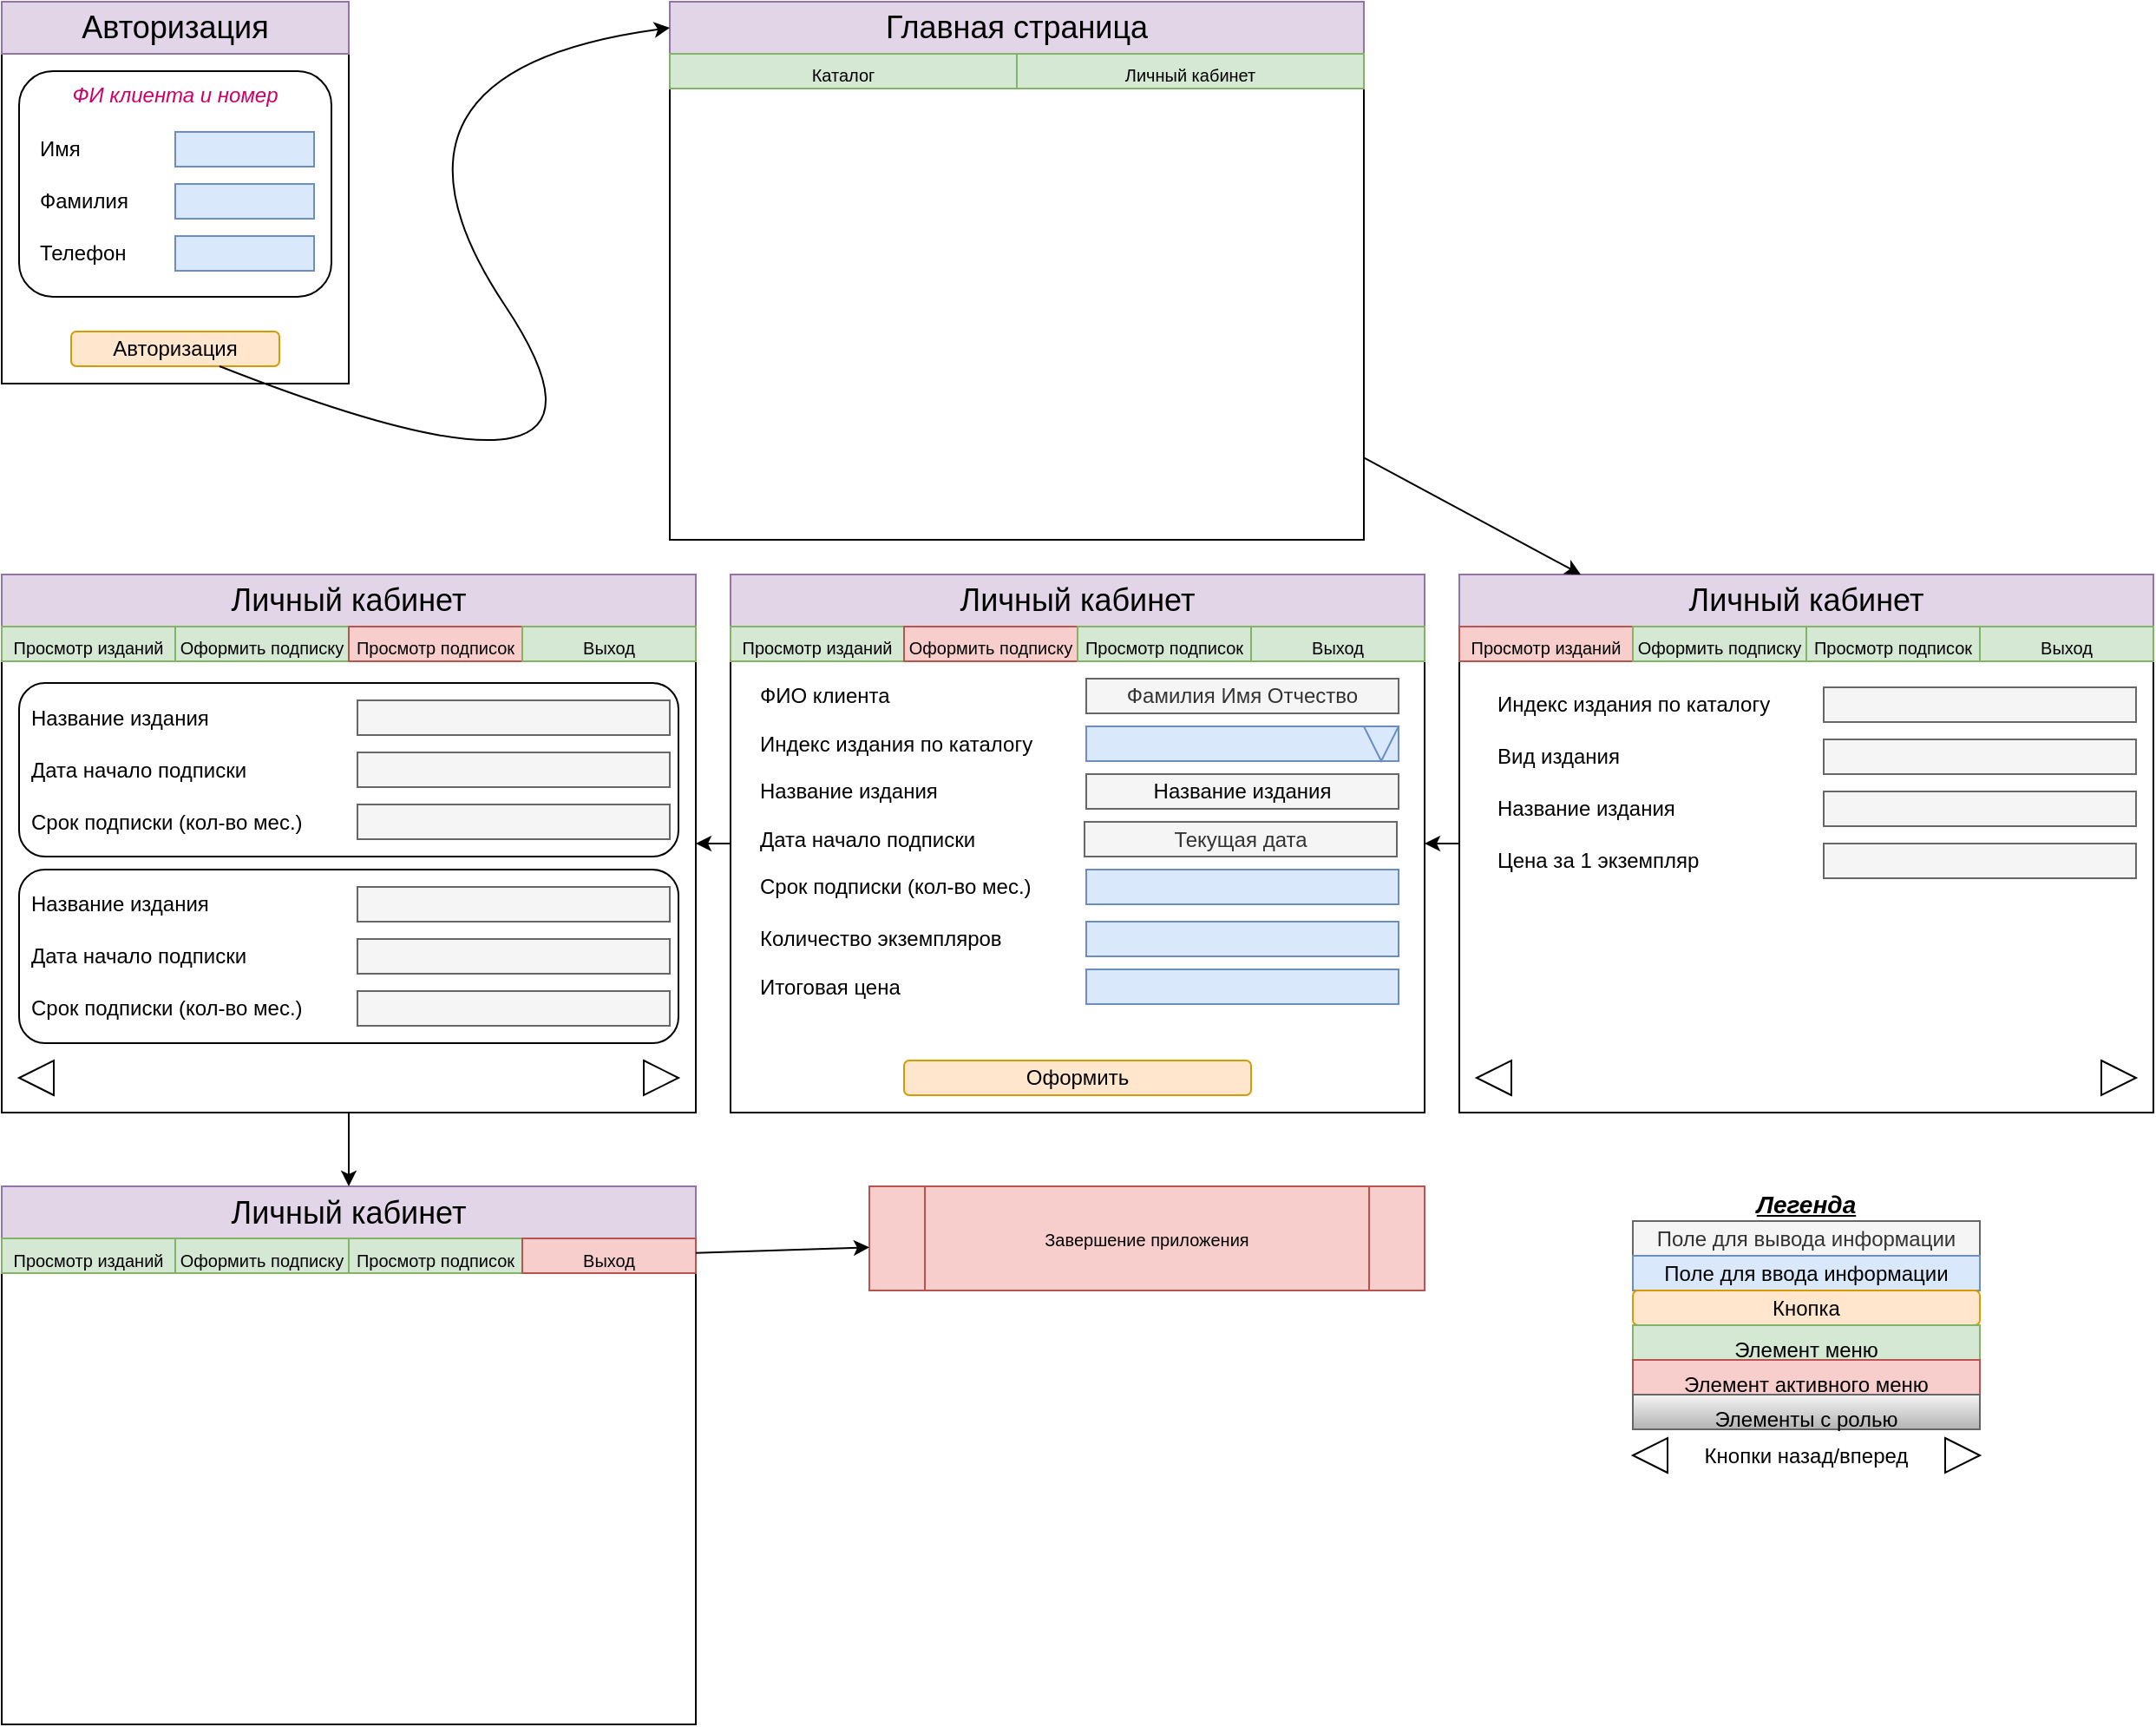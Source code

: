<mxfile version="24.7.5">
  <diagram name="Страница — 1" id="Xzd1bji_GdA-_0YpvKNI">
    <mxGraphModel dx="1292" dy="965" grid="1" gridSize="10" guides="1" tooltips="1" connect="1" arrows="1" fold="1" page="1" pageScale="1" pageWidth="827" pageHeight="1169" math="0" shadow="0">
      <root>
        <mxCell id="0" />
        <mxCell id="1" parent="0" />
        <mxCell id="Q36-Nd-DIAhg20786Joc-7" value="" style="rounded=0;whiteSpace=wrap;html=1;" parent="1" vertex="1">
          <mxGeometry width="200" height="220" as="geometry" />
        </mxCell>
        <mxCell id="Q36-Nd-DIAhg20786Joc-8" value="&lt;font style=&quot;font-size: 12px;&quot;&gt;Авторизация&lt;/font&gt;" style="rounded=1;whiteSpace=wrap;html=1;fillColor=#ffe6cc;strokeColor=#d79b00;" parent="1" vertex="1">
          <mxGeometry x="40" y="190" width="120" height="20" as="geometry" />
        </mxCell>
        <mxCell id="Q36-Nd-DIAhg20786Joc-9" value="&lt;span style=&quot;font-size: 18px;&quot;&gt;Авторизация&lt;/span&gt;" style="text;html=1;strokeColor=#9673a6;fillColor=#e1d5e7;align=center;verticalAlign=middle;whiteSpace=wrap;rounded=0;" parent="1" vertex="1">
          <mxGeometry width="200" height="30" as="geometry" />
        </mxCell>
        <mxCell id="Q36-Nd-DIAhg20786Joc-12" value="&lt;i&gt;&lt;font color=&quot;#cc0066&quot;&gt;ФИ клиента и номер&lt;/font&gt;&lt;/i&gt;" style="rounded=1;whiteSpace=wrap;html=1;align=center;verticalAlign=top;" parent="1" vertex="1">
          <mxGeometry x="10" y="40" width="180" height="130" as="geometry" />
        </mxCell>
        <mxCell id="Q36-Nd-DIAhg20786Joc-13" value="Имя" style="text;html=1;strokeColor=none;fillColor=none;align=left;verticalAlign=middle;whiteSpace=wrap;rounded=0;" parent="1" vertex="1">
          <mxGeometry x="20" y="75" width="80" height="20" as="geometry" />
        </mxCell>
        <mxCell id="Q36-Nd-DIAhg20786Joc-14" value="" style="rounded=0;whiteSpace=wrap;html=1;fillColor=#dae8fc;strokeColor=#6c8ebf;" parent="1" vertex="1">
          <mxGeometry x="100" y="75" width="80" height="20" as="geometry" />
        </mxCell>
        <mxCell id="Q36-Nd-DIAhg20786Joc-15" value="Фамилия" style="text;html=1;strokeColor=none;fillColor=none;align=left;verticalAlign=middle;whiteSpace=wrap;rounded=0;" parent="1" vertex="1">
          <mxGeometry x="20" y="105" width="80" height="20" as="geometry" />
        </mxCell>
        <mxCell id="Q36-Nd-DIAhg20786Joc-16" value="" style="rounded=0;whiteSpace=wrap;html=1;fillColor=#dae8fc;strokeColor=#6c8ebf;" parent="1" vertex="1">
          <mxGeometry x="100" y="105" width="80" height="20" as="geometry" />
        </mxCell>
        <mxCell id="Q36-Nd-DIAhg20786Joc-17" value="Телефон" style="text;html=1;strokeColor=none;fillColor=none;align=left;verticalAlign=middle;whiteSpace=wrap;rounded=0;" parent="1" vertex="1">
          <mxGeometry x="20" y="135" width="80" height="20" as="geometry" />
        </mxCell>
        <mxCell id="Q36-Nd-DIAhg20786Joc-18" value="" style="rounded=0;whiteSpace=wrap;html=1;fillColor=#dae8fc;strokeColor=#6c8ebf;" parent="1" vertex="1">
          <mxGeometry x="100" y="135" width="80" height="20" as="geometry" />
        </mxCell>
        <mxCell id="Q36-Nd-DIAhg20786Joc-35" value="" style="rounded=0;whiteSpace=wrap;html=1;" parent="1" vertex="1">
          <mxGeometry x="385" width="400" height="310" as="geometry" />
        </mxCell>
        <mxCell id="Q36-Nd-DIAhg20786Joc-36" value="&lt;font style=&quot;font-size: 18px&quot;&gt;Главная страница&lt;/font&gt;" style="text;html=1;strokeColor=#9673a6;fillColor=#e1d5e7;align=center;verticalAlign=middle;whiteSpace=wrap;rounded=0;" parent="1" vertex="1">
          <mxGeometry x="385" width="400" height="30" as="geometry" />
        </mxCell>
        <mxCell id="Q36-Nd-DIAhg20786Joc-39" value="&lt;font style=&quot;font-size: 10px&quot;&gt;Каталог&lt;br&gt;&lt;/font&gt;" style="rounded=0;whiteSpace=wrap;html=1;align=center;fillColor=#d5e8d4;strokeColor=#82b366;verticalAlign=top;fontSize=10;" parent="1" vertex="1">
          <mxGeometry x="385" y="30" width="200" height="20" as="geometry" />
        </mxCell>
        <mxCell id="Q36-Nd-DIAhg20786Joc-40" value="&lt;font style=&quot;font-size: 10px&quot;&gt;Личный кабинет&lt;br&gt;&lt;/font&gt;" style="rounded=0;whiteSpace=wrap;html=1;align=center;fillColor=#d5e8d4;strokeColor=#82b366;verticalAlign=top;fontSize=10;" parent="1" vertex="1">
          <mxGeometry x="585" y="30" width="200" height="20" as="geometry" />
        </mxCell>
        <mxCell id="Q36-Nd-DIAhg20786Joc-42" value="" style="curved=1;endArrow=classic;html=1;fontSize=10;entryX=0;entryY=0.5;entryDx=0;entryDy=0;" parent="1" source="Q36-Nd-DIAhg20786Joc-8" target="Q36-Nd-DIAhg20786Joc-36" edge="1">
          <mxGeometry width="50" height="50" relative="1" as="geometry">
            <mxPoint x="310" y="410" as="sourcePoint" />
            <mxPoint x="352.7" y="168.81" as="targetPoint" />
            <Array as="points">
              <mxPoint x="380" y="310" />
              <mxPoint x="200" y="40" />
            </Array>
          </mxGeometry>
        </mxCell>
        <mxCell id="Q36-Nd-DIAhg20786Joc-44" value="" style="rounded=0;whiteSpace=wrap;html=1;" parent="1" vertex="1">
          <mxGeometry x="840" y="330" width="400" height="310" as="geometry" />
        </mxCell>
        <mxCell id="Q36-Nd-DIAhg20786Joc-45" value="&lt;font style=&quot;font-size: 18px&quot;&gt;Личный кабинет&lt;/font&gt;" style="text;html=1;strokeColor=#9673a6;fillColor=#e1d5e7;align=center;verticalAlign=middle;whiteSpace=wrap;rounded=0;" parent="1" vertex="1">
          <mxGeometry x="840" y="330" width="400" height="30" as="geometry" />
        </mxCell>
        <mxCell id="Q36-Nd-DIAhg20786Joc-46" value="&lt;font style=&quot;font-size: 10px;&quot;&gt;Просмотр изданий&lt;/font&gt;" style="rounded=0;whiteSpace=wrap;html=1;align=center;fillColor=#f8cecc;strokeColor=#b85450;verticalAlign=top;fontSize=10;" parent="1" vertex="1">
          <mxGeometry x="840" y="360" width="100" height="20" as="geometry" />
        </mxCell>
        <mxCell id="Q36-Nd-DIAhg20786Joc-47" value="&lt;font style=&quot;font-size: 10px&quot;&gt;Оформить подписку&lt;br&gt;&lt;/font&gt;" style="rounded=0;whiteSpace=wrap;html=1;align=center;fillColor=#d5e8d4;strokeColor=#82b366;verticalAlign=top;fontSize=10;" parent="1" vertex="1">
          <mxGeometry x="940" y="360" width="100" height="20" as="geometry" />
        </mxCell>
        <mxCell id="Q36-Nd-DIAhg20786Joc-48" value="&lt;font style=&quot;font-size: 10px&quot;&gt;Просмотр подписок&lt;br&gt;&lt;/font&gt;" style="rounded=0;whiteSpace=wrap;html=1;align=center;fillColor=#d5e8d4;strokeColor=#82b366;verticalAlign=top;fontSize=10;" parent="1" vertex="1">
          <mxGeometry x="1040" y="360" width="100" height="20" as="geometry" />
        </mxCell>
        <mxCell id="Q36-Nd-DIAhg20786Joc-49" value="&lt;font style=&quot;font-size: 10px&quot;&gt;Выход&lt;br&gt;&lt;/font&gt;" style="rounded=0;whiteSpace=wrap;html=1;align=center;fillColor=#d5e8d4;strokeColor=#82b366;verticalAlign=top;fontSize=10;" parent="1" vertex="1">
          <mxGeometry x="1140" y="360" width="100" height="20" as="geometry" />
        </mxCell>
        <mxCell id="Q36-Nd-DIAhg20786Joc-50" value="" style="rounded=0;whiteSpace=wrap;html=1;" parent="1" vertex="1">
          <mxGeometry x="420" y="330" width="400" height="310" as="geometry" />
        </mxCell>
        <mxCell id="Q36-Nd-DIAhg20786Joc-51" value="&lt;font style=&quot;font-size: 18px&quot;&gt;Личный кабинет&lt;/font&gt;" style="text;html=1;strokeColor=#9673a6;fillColor=#e1d5e7;align=center;verticalAlign=middle;whiteSpace=wrap;rounded=0;" parent="1" vertex="1">
          <mxGeometry x="420" y="330" width="400" height="30" as="geometry" />
        </mxCell>
        <mxCell id="Q36-Nd-DIAhg20786Joc-52" value="&lt;font style=&quot;font-size: 10px;&quot;&gt;Просмотр изданий&lt;/font&gt;" style="rounded=0;whiteSpace=wrap;html=1;align=center;fillColor=#d5e8d4;strokeColor=#82b366;verticalAlign=top;fontSize=10;" parent="1" vertex="1">
          <mxGeometry x="420" y="360" width="100" height="20" as="geometry" />
        </mxCell>
        <mxCell id="Q36-Nd-DIAhg20786Joc-53" value="&lt;font style=&quot;font-size: 10px&quot;&gt;Оформить подписку&lt;br&gt;&lt;/font&gt;" style="rounded=0;whiteSpace=wrap;html=1;align=center;fillColor=#f8cecc;strokeColor=#b85450;verticalAlign=top;fontSize=10;" parent="1" vertex="1">
          <mxGeometry x="520" y="360" width="100" height="20" as="geometry" />
        </mxCell>
        <mxCell id="Q36-Nd-DIAhg20786Joc-54" value="&lt;font style=&quot;font-size: 10px&quot;&gt;Просмотр подписок&lt;br&gt;&lt;/font&gt;" style="rounded=0;whiteSpace=wrap;html=1;align=center;fillColor=#d5e8d4;strokeColor=#82b366;verticalAlign=top;fontSize=10;" parent="1" vertex="1">
          <mxGeometry x="620" y="360" width="100" height="20" as="geometry" />
        </mxCell>
        <mxCell id="Q36-Nd-DIAhg20786Joc-55" value="&lt;font style=&quot;font-size: 10px&quot;&gt;Выход&lt;br&gt;&lt;/font&gt;" style="rounded=0;whiteSpace=wrap;html=1;align=center;fillColor=#d5e8d4;strokeColor=#82b366;verticalAlign=top;fontSize=10;" parent="1" vertex="1">
          <mxGeometry x="720" y="360" width="100" height="20" as="geometry" />
        </mxCell>
        <mxCell id="Q36-Nd-DIAhg20786Joc-56" value="" style="rounded=0;whiteSpace=wrap;html=1;" parent="1" vertex="1">
          <mxGeometry y="330" width="400" height="310" as="geometry" />
        </mxCell>
        <mxCell id="Q36-Nd-DIAhg20786Joc-57" value="&lt;font style=&quot;font-size: 18px&quot;&gt;Личный кабинет&lt;/font&gt;" style="text;html=1;strokeColor=#9673a6;fillColor=#e1d5e7;align=center;verticalAlign=middle;whiteSpace=wrap;rounded=0;" parent="1" vertex="1">
          <mxGeometry y="330" width="400" height="30" as="geometry" />
        </mxCell>
        <mxCell id="Q36-Nd-DIAhg20786Joc-58" value="&lt;font style=&quot;font-size: 10px;&quot;&gt;Просмотр изданий&lt;/font&gt;" style="rounded=0;whiteSpace=wrap;html=1;align=center;fillColor=#d5e8d4;strokeColor=#82b366;verticalAlign=top;fontSize=10;" parent="1" vertex="1">
          <mxGeometry y="360" width="100" height="20" as="geometry" />
        </mxCell>
        <mxCell id="Q36-Nd-DIAhg20786Joc-59" value="&lt;font style=&quot;font-size: 10px&quot;&gt;Оформить подписку&lt;br&gt;&lt;/font&gt;" style="rounded=0;whiteSpace=wrap;html=1;align=center;fillColor=#d5e8d4;strokeColor=#82b366;verticalAlign=top;fontSize=10;" parent="1" vertex="1">
          <mxGeometry x="100" y="360" width="100" height="20" as="geometry" />
        </mxCell>
        <mxCell id="Q36-Nd-DIAhg20786Joc-60" value="&lt;font style=&quot;font-size: 10px&quot;&gt;Просмотр подписок&lt;br&gt;&lt;/font&gt;" style="rounded=0;whiteSpace=wrap;html=1;align=center;fillColor=#f8cecc;strokeColor=#b85450;verticalAlign=top;fontSize=10;" parent="1" vertex="1">
          <mxGeometry x="200" y="360" width="100" height="20" as="geometry" />
        </mxCell>
        <mxCell id="Q36-Nd-DIAhg20786Joc-61" value="&lt;font style=&quot;font-size: 10px&quot;&gt;Выход&lt;br&gt;&lt;/font&gt;" style="rounded=0;whiteSpace=wrap;html=1;align=center;fillColor=#d5e8d4;strokeColor=#82b366;verticalAlign=top;fontSize=10;" parent="1" vertex="1">
          <mxGeometry x="300" y="360" width="100" height="20" as="geometry" />
        </mxCell>
        <mxCell id="Q36-Nd-DIAhg20786Joc-62" value="" style="rounded=0;whiteSpace=wrap;html=1;" parent="1" vertex="1">
          <mxGeometry y="682.5" width="400" height="310" as="geometry" />
        </mxCell>
        <mxCell id="Q36-Nd-DIAhg20786Joc-63" value="&lt;font style=&quot;font-size: 18px&quot;&gt;Личный кабинет&lt;/font&gt;" style="text;html=1;strokeColor=#9673a6;fillColor=#e1d5e7;align=center;verticalAlign=middle;whiteSpace=wrap;rounded=0;" parent="1" vertex="1">
          <mxGeometry y="682.5" width="400" height="30" as="geometry" />
        </mxCell>
        <mxCell id="Q36-Nd-DIAhg20786Joc-64" value="&lt;font style=&quot;font-size: 10px;&quot;&gt;Просмотр изданий&lt;/font&gt;" style="rounded=0;whiteSpace=wrap;html=1;align=center;fillColor=#d5e8d4;strokeColor=#82b366;verticalAlign=top;fontSize=10;" parent="1" vertex="1">
          <mxGeometry y="712.5" width="100" height="20" as="geometry" />
        </mxCell>
        <mxCell id="Q36-Nd-DIAhg20786Joc-65" value="&lt;font style=&quot;font-size: 10px&quot;&gt;Оформить подписку&lt;br&gt;&lt;/font&gt;" style="rounded=0;whiteSpace=wrap;html=1;align=center;fillColor=#d5e8d4;strokeColor=#82b366;verticalAlign=top;fontSize=10;" parent="1" vertex="1">
          <mxGeometry x="100" y="712.5" width="100" height="20" as="geometry" />
        </mxCell>
        <mxCell id="Q36-Nd-DIAhg20786Joc-66" value="&lt;font style=&quot;font-size: 10px&quot;&gt;Просмотр подписок&lt;br&gt;&lt;/font&gt;" style="rounded=0;whiteSpace=wrap;html=1;align=center;fillColor=#d5e8d4;strokeColor=#82b366;verticalAlign=top;fontSize=10;" parent="1" vertex="1">
          <mxGeometry x="200" y="712.5" width="100" height="20" as="geometry" />
        </mxCell>
        <mxCell id="Q36-Nd-DIAhg20786Joc-67" value="&lt;font style=&quot;font-size: 10px&quot;&gt;Выход&lt;br&gt;&lt;/font&gt;" style="rounded=0;whiteSpace=wrap;html=1;align=center;fillColor=#f8cecc;strokeColor=#b85450;verticalAlign=top;fontSize=10;" parent="1" vertex="1">
          <mxGeometry x="300" y="712.5" width="100" height="20" as="geometry" />
        </mxCell>
        <mxCell id="Q36-Nd-DIAhg20786Joc-68" value="Завершение приложения" style="shape=process;whiteSpace=wrap;html=1;backgroundOutline=1;fontSize=10;align=center;fillColor=#f8cecc;strokeColor=#b85450;" parent="1" vertex="1">
          <mxGeometry x="500" y="682.5" width="320" height="60" as="geometry" />
        </mxCell>
        <mxCell id="Q36-Nd-DIAhg20786Joc-69" value="" style="endArrow=classic;html=1;fontSize=10;" parent="1" source="Q36-Nd-DIAhg20786Joc-67" target="Q36-Nd-DIAhg20786Joc-68" edge="1">
          <mxGeometry width="50" height="50" relative="1" as="geometry">
            <mxPoint x="320" y="810" as="sourcePoint" />
            <mxPoint x="370" y="760" as="targetPoint" />
          </mxGeometry>
        </mxCell>
        <mxCell id="Q36-Nd-DIAhg20786Joc-70" value="Индекс издания по каталогу" style="text;html=1;strokeColor=none;fillColor=none;align=left;verticalAlign=middle;whiteSpace=wrap;rounded=0;" parent="1" vertex="1">
          <mxGeometry x="860" y="395" width="180" height="20" as="geometry" />
        </mxCell>
        <mxCell id="Q36-Nd-DIAhg20786Joc-71" value="" style="rounded=0;whiteSpace=wrap;html=1;fillColor=#f5f5f5;strokeColor=#666666;fontColor=#333333;" parent="1" vertex="1">
          <mxGeometry x="1050" y="395" width="180" height="20" as="geometry" />
        </mxCell>
        <mxCell id="Q36-Nd-DIAhg20786Joc-72" value="Вид издания" style="text;html=1;strokeColor=none;fillColor=none;align=left;verticalAlign=middle;whiteSpace=wrap;rounded=0;" parent="1" vertex="1">
          <mxGeometry x="860" y="425" width="180" height="20" as="geometry" />
        </mxCell>
        <mxCell id="Q36-Nd-DIAhg20786Joc-73" value="" style="rounded=0;whiteSpace=wrap;html=1;fillColor=#f5f5f5;strokeColor=#666666;fontColor=#333333;" parent="1" vertex="1">
          <mxGeometry x="1050" y="425" width="180" height="20" as="geometry" />
        </mxCell>
        <mxCell id="Q36-Nd-DIAhg20786Joc-74" value="Название издания" style="text;html=1;strokeColor=none;fillColor=none;align=left;verticalAlign=middle;whiteSpace=wrap;rounded=0;" parent="1" vertex="1">
          <mxGeometry x="860" y="455" width="180" height="20" as="geometry" />
        </mxCell>
        <mxCell id="Q36-Nd-DIAhg20786Joc-75" value="" style="rounded=0;whiteSpace=wrap;html=1;fillColor=#f5f5f5;strokeColor=#666666;fontColor=#333333;" parent="1" vertex="1">
          <mxGeometry x="1050" y="455" width="180" height="20" as="geometry" />
        </mxCell>
        <mxCell id="Q36-Nd-DIAhg20786Joc-76" value="Цена за 1 экземпляр" style="text;html=1;strokeColor=none;fillColor=none;align=left;verticalAlign=middle;whiteSpace=wrap;rounded=0;" parent="1" vertex="1">
          <mxGeometry x="860" y="485" width="180" height="20" as="geometry" />
        </mxCell>
        <mxCell id="Q36-Nd-DIAhg20786Joc-77" value="" style="rounded=0;whiteSpace=wrap;html=1;fillColor=#f5f5f5;strokeColor=#666666;fontColor=#333333;" parent="1" vertex="1">
          <mxGeometry x="1050" y="485" width="180" height="20" as="geometry" />
        </mxCell>
        <mxCell id="Q36-Nd-DIAhg20786Joc-78" value="" style="triangle;whiteSpace=wrap;html=1;fontSize=10;align=center;" parent="1" vertex="1">
          <mxGeometry x="1210" y="610" width="20" height="20" as="geometry" />
        </mxCell>
        <mxCell id="Q36-Nd-DIAhg20786Joc-79" value="" style="triangle;whiteSpace=wrap;html=1;fontSize=10;align=center;rotation=180;" parent="1" vertex="1">
          <mxGeometry x="850" y="610" width="20" height="20" as="geometry" />
        </mxCell>
        <mxCell id="Q36-Nd-DIAhg20786Joc-80" value="Индекс издания по каталогу" style="text;html=1;strokeColor=none;fillColor=none;align=left;verticalAlign=middle;whiteSpace=wrap;rounded=0;" parent="1" vertex="1">
          <mxGeometry x="435" y="417.5" width="180" height="20" as="geometry" />
        </mxCell>
        <mxCell id="Q36-Nd-DIAhg20786Joc-81" value="" style="rounded=0;whiteSpace=wrap;html=1;fillColor=#dae8fc;strokeColor=#6c8ebf;" parent="1" vertex="1">
          <mxGeometry x="625" y="417.5" width="180" height="20" as="geometry" />
        </mxCell>
        <mxCell id="Q36-Nd-DIAhg20786Joc-82" value="" style="triangle;whiteSpace=wrap;html=1;fontSize=10;align=center;rotation=90;fillColor=#dae8fc;strokeColor=#6c8ebf;" parent="1" vertex="1">
          <mxGeometry x="785" y="417.5" width="20" height="20" as="geometry" />
        </mxCell>
        <mxCell id="Q36-Nd-DIAhg20786Joc-83" value="Дата начало подписки" style="text;html=1;strokeColor=none;fillColor=none;align=left;verticalAlign=middle;whiteSpace=wrap;rounded=0;" parent="1" vertex="1">
          <mxGeometry x="435" y="472.5" width="180" height="20" as="geometry" />
        </mxCell>
        <mxCell id="Q36-Nd-DIAhg20786Joc-84" value="Текущая дата" style="rounded=0;whiteSpace=wrap;html=1;fillColor=#f5f5f5;strokeColor=#666666;fontColor=#333333;" parent="1" vertex="1">
          <mxGeometry x="624" y="472.5" width="180" height="20" as="geometry" />
        </mxCell>
        <mxCell id="Q36-Nd-DIAhg20786Joc-85" value="Срок подписки (кол-во мес.)" style="text;html=1;strokeColor=none;fillColor=none;align=left;verticalAlign=middle;whiteSpace=wrap;rounded=0;" parent="1" vertex="1">
          <mxGeometry x="435" y="500" width="180" height="20" as="geometry" />
        </mxCell>
        <mxCell id="Q36-Nd-DIAhg20786Joc-86" value="" style="rounded=0;whiteSpace=wrap;html=1;fillColor=#dae8fc;strokeColor=#6c8ebf;" parent="1" vertex="1">
          <mxGeometry x="625" y="500" width="180" height="20" as="geometry" />
        </mxCell>
        <mxCell id="Q36-Nd-DIAhg20786Joc-87" value="Оформить" style="rounded=1;whiteSpace=wrap;html=1;fillColor=#ffe6cc;strokeColor=#d79b00;" parent="1" vertex="1">
          <mxGeometry x="520" y="610" width="200" height="20" as="geometry" />
        </mxCell>
        <mxCell id="Q36-Nd-DIAhg20786Joc-88" value="ФИО клиента" style="text;html=1;strokeColor=none;fillColor=none;align=left;verticalAlign=middle;whiteSpace=wrap;rounded=0;" parent="1" vertex="1">
          <mxGeometry x="435" y="390" width="180" height="20" as="geometry" />
        </mxCell>
        <mxCell id="Q36-Nd-DIAhg20786Joc-89" value="Фамилия Имя Отчество" style="rounded=0;whiteSpace=wrap;html=1;fillColor=#f5f5f5;strokeColor=#666666;fontColor=#333333;" parent="1" vertex="1">
          <mxGeometry x="625" y="390" width="180" height="20" as="geometry" />
        </mxCell>
        <mxCell id="Q36-Nd-DIAhg20786Joc-90" value="" style="rounded=1;whiteSpace=wrap;html=1;fontSize=10;align=center;" parent="1" vertex="1">
          <mxGeometry x="10" y="392.5" width="380" height="100" as="geometry" />
        </mxCell>
        <mxCell id="Q36-Nd-DIAhg20786Joc-91" value="Название издания" style="text;html=1;strokeColor=none;fillColor=none;align=left;verticalAlign=middle;whiteSpace=wrap;rounded=0;" parent="1" vertex="1">
          <mxGeometry x="15" y="402.5" width="180" height="20" as="geometry" />
        </mxCell>
        <mxCell id="Q36-Nd-DIAhg20786Joc-92" value="" style="rounded=0;whiteSpace=wrap;html=1;fillColor=#f5f5f5;strokeColor=#666666;fontColor=#333333;" parent="1" vertex="1">
          <mxGeometry x="205" y="402.5" width="180" height="20" as="geometry" />
        </mxCell>
        <mxCell id="Q36-Nd-DIAhg20786Joc-93" value="Дата начало подписки" style="text;html=1;strokeColor=none;fillColor=none;align=left;verticalAlign=middle;whiteSpace=wrap;rounded=0;" parent="1" vertex="1">
          <mxGeometry x="15" y="432.5" width="180" height="20" as="geometry" />
        </mxCell>
        <mxCell id="Q36-Nd-DIAhg20786Joc-94" value="" style="rounded=0;whiteSpace=wrap;html=1;fillColor=#f5f5f5;strokeColor=#666666;fontColor=#333333;" parent="1" vertex="1">
          <mxGeometry x="205" y="432.5" width="180" height="20" as="geometry" />
        </mxCell>
        <mxCell id="Q36-Nd-DIAhg20786Joc-95" value="Срок подписки (кол-во мес.)" style="text;html=1;strokeColor=none;fillColor=none;align=left;verticalAlign=middle;whiteSpace=wrap;rounded=0;" parent="1" vertex="1">
          <mxGeometry x="15" y="462.5" width="180" height="20" as="geometry" />
        </mxCell>
        <mxCell id="Q36-Nd-DIAhg20786Joc-96" value="" style="rounded=0;whiteSpace=wrap;html=1;fillColor=#f5f5f5;strokeColor=#666666;fontColor=#333333;" parent="1" vertex="1">
          <mxGeometry x="205" y="462.5" width="180" height="20" as="geometry" />
        </mxCell>
        <mxCell id="Q36-Nd-DIAhg20786Joc-97" value="Количество экземпляров" style="text;html=1;strokeColor=none;fillColor=none;align=left;verticalAlign=middle;whiteSpace=wrap;rounded=0;" parent="1" vertex="1">
          <mxGeometry x="435" y="530" width="180" height="20" as="geometry" />
        </mxCell>
        <mxCell id="Q36-Nd-DIAhg20786Joc-98" value="" style="rounded=0;whiteSpace=wrap;html=1;fillColor=#dae8fc;strokeColor=#6c8ebf;" parent="1" vertex="1">
          <mxGeometry x="625" y="530" width="180" height="20" as="geometry" />
        </mxCell>
        <mxCell id="Q36-Nd-DIAhg20786Joc-99" value="Название издания" style="text;html=1;strokeColor=none;fillColor=none;align=left;verticalAlign=middle;whiteSpace=wrap;rounded=0;" parent="1" vertex="1">
          <mxGeometry x="435" y="445" width="180" height="20" as="geometry" />
        </mxCell>
        <mxCell id="Q36-Nd-DIAhg20786Joc-100" value="&lt;span style=&quot;color: rgb(0 , 0 , 0) ; text-align: left&quot;&gt;Название издания&lt;/span&gt;" style="rounded=0;whiteSpace=wrap;html=1;fillColor=#f5f5f5;strokeColor=#666666;fontColor=#333333;" parent="1" vertex="1">
          <mxGeometry x="625" y="445" width="180" height="20" as="geometry" />
        </mxCell>
        <mxCell id="Q36-Nd-DIAhg20786Joc-101" value="Итоговая цена" style="text;html=1;strokeColor=none;fillColor=none;align=left;verticalAlign=middle;whiteSpace=wrap;rounded=0;" parent="1" vertex="1">
          <mxGeometry x="435" y="557.5" width="180" height="20" as="geometry" />
        </mxCell>
        <mxCell id="Q36-Nd-DIAhg20786Joc-102" value="" style="rounded=0;whiteSpace=wrap;html=1;fillColor=#dae8fc;strokeColor=#6c8ebf;" parent="1" vertex="1">
          <mxGeometry x="625" y="557.5" width="180" height="20" as="geometry" />
        </mxCell>
        <mxCell id="Q36-Nd-DIAhg20786Joc-103" value="" style="rounded=1;whiteSpace=wrap;html=1;fontSize=10;align=center;" parent="1" vertex="1">
          <mxGeometry x="10" y="500" width="380" height="100" as="geometry" />
        </mxCell>
        <mxCell id="Q36-Nd-DIAhg20786Joc-104" value="Название издания" style="text;html=1;strokeColor=none;fillColor=none;align=left;verticalAlign=middle;whiteSpace=wrap;rounded=0;" parent="1" vertex="1">
          <mxGeometry x="15" y="510" width="180" height="20" as="geometry" />
        </mxCell>
        <mxCell id="Q36-Nd-DIAhg20786Joc-105" value="" style="rounded=0;whiteSpace=wrap;html=1;fillColor=#f5f5f5;strokeColor=#666666;fontColor=#333333;" parent="1" vertex="1">
          <mxGeometry x="205" y="510" width="180" height="20" as="geometry" />
        </mxCell>
        <mxCell id="Q36-Nd-DIAhg20786Joc-106" value="Дата начало подписки" style="text;html=1;strokeColor=none;fillColor=none;align=left;verticalAlign=middle;whiteSpace=wrap;rounded=0;" parent="1" vertex="1">
          <mxGeometry x="15" y="540" width="180" height="20" as="geometry" />
        </mxCell>
        <mxCell id="Q36-Nd-DIAhg20786Joc-107" value="" style="rounded=0;whiteSpace=wrap;html=1;fillColor=#f5f5f5;strokeColor=#666666;fontColor=#333333;" parent="1" vertex="1">
          <mxGeometry x="205" y="540" width="180" height="20" as="geometry" />
        </mxCell>
        <mxCell id="Q36-Nd-DIAhg20786Joc-108" value="Срок подписки (кол-во мес.)" style="text;html=1;strokeColor=none;fillColor=none;align=left;verticalAlign=middle;whiteSpace=wrap;rounded=0;" parent="1" vertex="1">
          <mxGeometry x="15" y="570" width="180" height="20" as="geometry" />
        </mxCell>
        <mxCell id="Q36-Nd-DIAhg20786Joc-109" value="" style="rounded=0;whiteSpace=wrap;html=1;fillColor=#f5f5f5;strokeColor=#666666;fontColor=#333333;" parent="1" vertex="1">
          <mxGeometry x="205" y="570" width="180" height="20" as="geometry" />
        </mxCell>
        <mxCell id="Q36-Nd-DIAhg20786Joc-110" value="" style="triangle;whiteSpace=wrap;html=1;fontSize=10;align=center;" parent="1" vertex="1">
          <mxGeometry x="370" y="610" width="20" height="20" as="geometry" />
        </mxCell>
        <mxCell id="Q36-Nd-DIAhg20786Joc-111" value="" style="triangle;whiteSpace=wrap;html=1;fontSize=10;align=center;rotation=180;" parent="1" vertex="1">
          <mxGeometry x="10" y="610" width="20" height="20" as="geometry" />
        </mxCell>
        <mxCell id="Q36-Nd-DIAhg20786Joc-112" value="Поле для вывода информации" style="rounded=0;whiteSpace=wrap;html=1;fillColor=#f5f5f5;strokeColor=#666666;fontColor=#333333;" parent="1" vertex="1">
          <mxGeometry x="940" y="702.5" width="200" height="20" as="geometry" />
        </mxCell>
        <mxCell id="Q36-Nd-DIAhg20786Joc-113" value="Поле для ввода информации" style="rounded=0;whiteSpace=wrap;html=1;fillColor=#dae8fc;strokeColor=#6c8ebf;" parent="1" vertex="1">
          <mxGeometry x="940" y="722.5" width="200" height="20" as="geometry" />
        </mxCell>
        <mxCell id="Q36-Nd-DIAhg20786Joc-114" value="Кнопка" style="rounded=1;whiteSpace=wrap;html=1;fillColor=#ffe6cc;strokeColor=#d79b00;" parent="1" vertex="1">
          <mxGeometry x="940" y="742.5" width="200" height="20" as="geometry" />
        </mxCell>
        <mxCell id="Q36-Nd-DIAhg20786Joc-115" value="&lt;font style=&quot;font-size: 14px;&quot;&gt;Легенда&lt;/font&gt;" style="text;html=1;strokeColor=none;fillColor=none;align=center;verticalAlign=middle;whiteSpace=wrap;rounded=0;fontSize=14;fontStyle=7" parent="1" vertex="1">
          <mxGeometry x="940" y="682.5" width="200" height="20" as="geometry" />
        </mxCell>
        <mxCell id="Q36-Nd-DIAhg20786Joc-116" value="&lt;font style=&quot;font-size: 12px;&quot;&gt;Элемент меню&lt;/font&gt;" style="rounded=0;whiteSpace=wrap;html=1;align=center;fillColor=#d5e8d4;strokeColor=#82b366;verticalAlign=top;fontSize=12;" parent="1" vertex="1">
          <mxGeometry x="940" y="762.5" width="200" height="20" as="geometry" />
        </mxCell>
        <mxCell id="Q36-Nd-DIAhg20786Joc-117" value="&lt;font style=&quot;font-size: 12px;&quot;&gt;Элемент активного меню&lt;/font&gt;" style="rounded=0;whiteSpace=wrap;html=1;align=center;fillColor=#f8cecc;strokeColor=#b85450;verticalAlign=top;fontSize=12;" parent="1" vertex="1">
          <mxGeometry x="940" y="782.5" width="200" height="20" as="geometry" />
        </mxCell>
        <mxCell id="Q36-Nd-DIAhg20786Joc-118" value="" style="triangle;whiteSpace=wrap;html=1;fontSize=10;align=center;rotation=180;" parent="1" vertex="1">
          <mxGeometry x="940" y="827.5" width="20" height="20" as="geometry" />
        </mxCell>
        <mxCell id="Q36-Nd-DIAhg20786Joc-119" value="" style="triangle;whiteSpace=wrap;html=1;fontSize=10;align=center;" parent="1" vertex="1">
          <mxGeometry x="1120" y="827.5" width="20" height="20" as="geometry" />
        </mxCell>
        <mxCell id="Q36-Nd-DIAhg20786Joc-120" value="Кнопки назад/вперед" style="text;html=1;strokeColor=none;fillColor=none;align=center;verticalAlign=middle;whiteSpace=wrap;rounded=0;fontSize=12;" parent="1" vertex="1">
          <mxGeometry x="960" y="827.5" width="160" height="20" as="geometry" />
        </mxCell>
        <mxCell id="Q36-Nd-DIAhg20786Joc-121" value="" style="endArrow=classic;html=1;fontSize=12;" parent="1" source="Q36-Nd-DIAhg20786Joc-35" edge="1">
          <mxGeometry width="50" height="50" relative="1" as="geometry">
            <mxPoint x="730" y="250" as="sourcePoint" />
            <mxPoint x="910" y="330" as="targetPoint" />
          </mxGeometry>
        </mxCell>
        <mxCell id="Q36-Nd-DIAhg20786Joc-122" value="" style="endArrow=classic;html=1;fontSize=12;" parent="1" source="Q36-Nd-DIAhg20786Joc-44" target="Q36-Nd-DIAhg20786Joc-50" edge="1">
          <mxGeometry width="50" height="50" relative="1" as="geometry">
            <mxPoint x="1250.0" y="165" as="sourcePoint" />
            <mxPoint x="1270.0" y="165" as="targetPoint" />
          </mxGeometry>
        </mxCell>
        <mxCell id="Q36-Nd-DIAhg20786Joc-123" value="" style="endArrow=classic;html=1;fontSize=12;" parent="1" source="Q36-Nd-DIAhg20786Joc-50" target="Q36-Nd-DIAhg20786Joc-56" edge="1">
          <mxGeometry width="50" height="50" relative="1" as="geometry">
            <mxPoint x="1070" y="680" as="sourcePoint" />
            <mxPoint x="1120" y="630" as="targetPoint" />
          </mxGeometry>
        </mxCell>
        <mxCell id="Q36-Nd-DIAhg20786Joc-124" value="" style="endArrow=classic;html=1;fontSize=12;" parent="1" source="Q36-Nd-DIAhg20786Joc-56" target="Q36-Nd-DIAhg20786Joc-62" edge="1">
          <mxGeometry width="50" height="50" relative="1" as="geometry">
            <mxPoint x="990" y="680" as="sourcePoint" />
            <mxPoint x="1040" y="630" as="targetPoint" />
          </mxGeometry>
        </mxCell>
        <mxCell id="eeFSX5vW1DeJdmX2XE2t-2" value="&lt;font style=&quot;font-size: 12px;&quot;&gt;Элементы с ролью&lt;/font&gt;" style="rounded=0;whiteSpace=wrap;html=1;align=center;fillColor=#f5f5f5;strokeColor=#666666;verticalAlign=top;fontSize=12;gradientColor=#b3b3b3;" parent="1" vertex="1">
          <mxGeometry x="940" y="802.5" width="200" height="20" as="geometry" />
        </mxCell>
      </root>
    </mxGraphModel>
  </diagram>
</mxfile>
